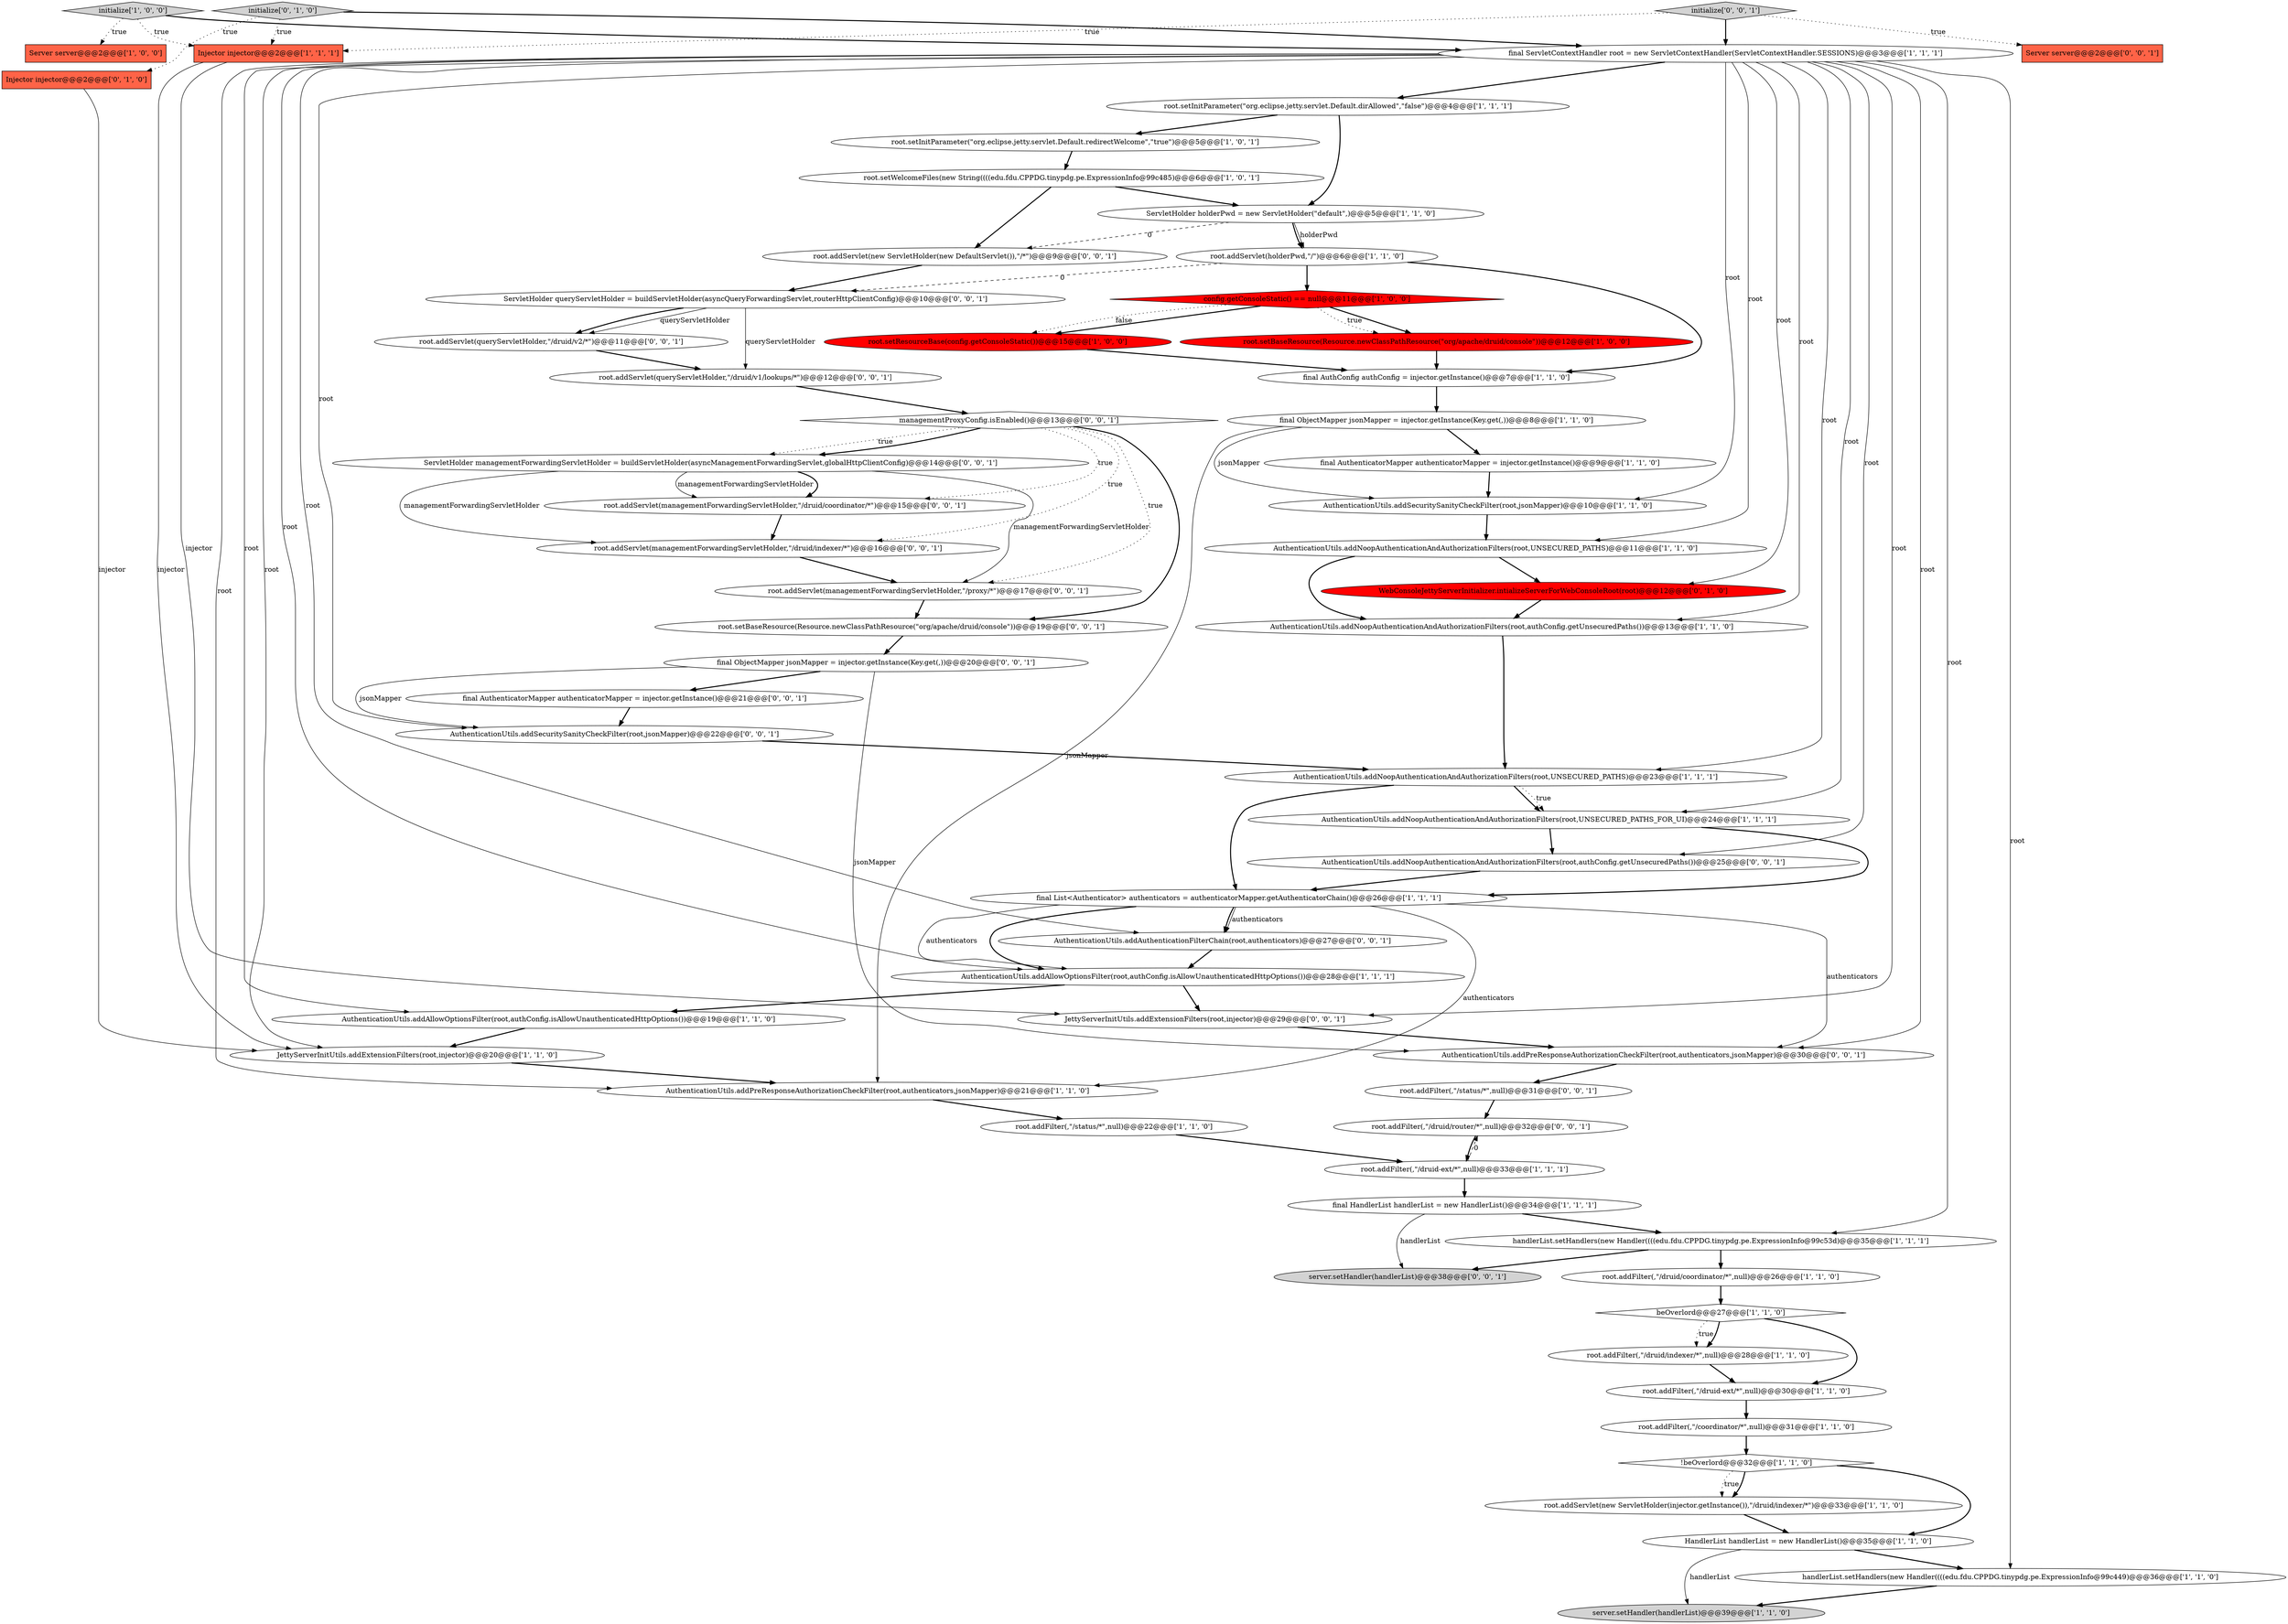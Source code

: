 digraph {
53 [style = filled, label = "AuthenticationUtils.addPreResponseAuthorizationCheckFilter(root,authenticators,jsonMapper)@@@30@@@['0', '0', '1']", fillcolor = white, shape = ellipse image = "AAA0AAABBB3BBB"];
57 [style = filled, label = "root.addServlet(managementForwardingServletHolder,\"/druid/indexer/*\")@@@16@@@['0', '0', '1']", fillcolor = white, shape = ellipse image = "AAA0AAABBB3BBB"];
13 [style = filled, label = "ServletHolder holderPwd = new ServletHolder(\"default\",)@@@5@@@['1', '1', '0']", fillcolor = white, shape = ellipse image = "AAA0AAABBB1BBB"];
60 [style = filled, label = "root.addServlet(managementForwardingServletHolder,\"/druid/coordinator/*\")@@@15@@@['0', '0', '1']", fillcolor = white, shape = ellipse image = "AAA0AAABBB3BBB"];
25 [style = filled, label = "final List<Authenticator> authenticators = authenticatorMapper.getAuthenticatorChain()@@@26@@@['1', '1', '1']", fillcolor = white, shape = ellipse image = "AAA0AAABBB1BBB"];
21 [style = filled, label = "final AuthenticatorMapper authenticatorMapper = injector.getInstance()@@@9@@@['1', '1', '0']", fillcolor = white, shape = ellipse image = "AAA0AAABBB1BBB"];
22 [style = filled, label = "root.addFilter(,\"/druid/indexer/*\",null)@@@28@@@['1', '1', '0']", fillcolor = white, shape = ellipse image = "AAA0AAABBB1BBB"];
44 [style = filled, label = "server.setHandler(handlerList)@@@38@@@['0', '0', '1']", fillcolor = lightgray, shape = ellipse image = "AAA0AAABBB3BBB"];
31 [style = filled, label = "initialize['1', '0', '0']", fillcolor = lightgray, shape = diamond image = "AAA0AAABBB1BBB"];
35 [style = filled, label = "root.setResourceBase(config.getConsoleStatic())@@@15@@@['1', '0', '0']", fillcolor = red, shape = ellipse image = "AAA1AAABBB1BBB"];
49 [style = filled, label = "managementProxyConfig.isEnabled()@@@13@@@['0', '0', '1']", fillcolor = white, shape = diamond image = "AAA0AAABBB3BBB"];
15 [style = filled, label = "server.setHandler(handlerList)@@@39@@@['1', '1', '0']", fillcolor = lightgray, shape = ellipse image = "AAA0AAABBB1BBB"];
32 [style = filled, label = "final ServletContextHandler root = new ServletContextHandler(ServletContextHandler.SESSIONS)@@@3@@@['1', '1', '1']", fillcolor = white, shape = ellipse image = "AAA0AAABBB1BBB"];
5 [style = filled, label = "AuthenticationUtils.addAllowOptionsFilter(root,authConfig.isAllowUnauthenticatedHttpOptions())@@@19@@@['1', '1', '0']", fillcolor = white, shape = ellipse image = "AAA0AAABBB1BBB"];
33 [style = filled, label = "root.addFilter(,\"/status/*\",null)@@@22@@@['1', '1', '0']", fillcolor = white, shape = ellipse image = "AAA0AAABBB1BBB"];
8 [style = filled, label = "final AuthConfig authConfig = injector.getInstance()@@@7@@@['1', '1', '0']", fillcolor = white, shape = ellipse image = "AAA0AAABBB1BBB"];
24 [style = filled, label = "root.addServlet(new ServletHolder(injector.getInstance()),\"/druid/indexer/*\")@@@33@@@['1', '1', '0']", fillcolor = white, shape = ellipse image = "AAA0AAABBB1BBB"];
28 [style = filled, label = "JettyServerInitUtils.addExtensionFilters(root,injector)@@@20@@@['1', '1', '0']", fillcolor = white, shape = ellipse image = "AAA0AAABBB1BBB"];
41 [style = filled, label = "initialize['0', '1', '0']", fillcolor = lightgray, shape = diamond image = "AAA0AAABBB2BBB"];
3 [style = filled, label = "AuthenticationUtils.addNoopAuthenticationAndAuthorizationFilters(root,UNSECURED_PATHS_FOR_UI)@@@24@@@['1', '1', '1']", fillcolor = white, shape = ellipse image = "AAA0AAABBB1BBB"];
9 [style = filled, label = "final ObjectMapper jsonMapper = injector.getInstance(Key.get(,))@@@8@@@['1', '1', '0']", fillcolor = white, shape = ellipse image = "AAA0AAABBB1BBB"];
39 [style = filled, label = "WebConsoleJettyServerInitializer.intializeServerForWebConsoleRoot(root)@@@12@@@['0', '1', '0']", fillcolor = red, shape = ellipse image = "AAA1AAABBB2BBB"];
18 [style = filled, label = "root.addFilter(,\"/druid-ext/*\",null)@@@30@@@['1', '1', '0']", fillcolor = white, shape = ellipse image = "AAA0AAABBB1BBB"];
43 [style = filled, label = "JettyServerInitUtils.addExtensionFilters(root,injector)@@@29@@@['0', '0', '1']", fillcolor = white, shape = ellipse image = "AAA0AAABBB3BBB"];
2 [style = filled, label = "root.setInitParameter(\"org.eclipse.jetty.servlet.Default.dirAllowed\",\"false\")@@@4@@@['1', '1', '1']", fillcolor = white, shape = ellipse image = "AAA0AAABBB1BBB"];
0 [style = filled, label = "Server server@@@2@@@['1', '0', '0']", fillcolor = tomato, shape = box image = "AAA0AAABBB1BBB"];
26 [style = filled, label = "root.setWelcomeFiles(new String((((edu.fdu.CPPDG.tinypdg.pe.ExpressionInfo@99c485)@@@6@@@['1', '0', '1']", fillcolor = white, shape = ellipse image = "AAA0AAABBB1BBB"];
48 [style = filled, label = "root.addFilter(,\"/druid/router/*\",null)@@@32@@@['0', '0', '1']", fillcolor = white, shape = ellipse image = "AAA0AAABBB3BBB"];
7 [style = filled, label = "root.setBaseResource(Resource.newClassPathResource(\"org/apache/druid/console\"))@@@12@@@['1', '0', '0']", fillcolor = red, shape = ellipse image = "AAA1AAABBB1BBB"];
56 [style = filled, label = "final ObjectMapper jsonMapper = injector.getInstance(Key.get(,))@@@20@@@['0', '0', '1']", fillcolor = white, shape = ellipse image = "AAA0AAABBB3BBB"];
62 [style = filled, label = "AuthenticationUtils.addAuthenticationFilterChain(root,authenticators)@@@27@@@['0', '0', '1']", fillcolor = white, shape = ellipse image = "AAA0AAABBB3BBB"];
34 [style = filled, label = "beOverlord@@@27@@@['1', '1', '0']", fillcolor = white, shape = diamond image = "AAA0AAABBB1BBB"];
37 [style = filled, label = "root.addFilter(,\"/coordinator/*\",null)@@@31@@@['1', '1', '0']", fillcolor = white, shape = ellipse image = "AAA0AAABBB1BBB"];
55 [style = filled, label = "root.addServlet(new ServletHolder(new DefaultServlet()),\"/*\")@@@9@@@['0', '0', '1']", fillcolor = white, shape = ellipse image = "AAA0AAABBB3BBB"];
6 [style = filled, label = "AuthenticationUtils.addNoopAuthenticationAndAuthorizationFilters(root,authConfig.getUnsecuredPaths())@@@13@@@['1', '1', '0']", fillcolor = white, shape = ellipse image = "AAA0AAABBB1BBB"];
23 [style = filled, label = "AuthenticationUtils.addNoopAuthenticationAndAuthorizationFilters(root,UNSECURED_PATHS)@@@11@@@['1', '1', '0']", fillcolor = white, shape = ellipse image = "AAA0AAABBB1BBB"];
4 [style = filled, label = "final HandlerList handlerList = new HandlerList()@@@34@@@['1', '1', '1']", fillcolor = white, shape = ellipse image = "AAA0AAABBB1BBB"];
36 [style = filled, label = "AuthenticationUtils.addAllowOptionsFilter(root,authConfig.isAllowUnauthenticatedHttpOptions())@@@28@@@['1', '1', '1']", fillcolor = white, shape = ellipse image = "AAA0AAABBB1BBB"];
16 [style = filled, label = "AuthenticationUtils.addPreResponseAuthorizationCheckFilter(root,authenticators,jsonMapper)@@@21@@@['1', '1', '0']", fillcolor = white, shape = ellipse image = "AAA0AAABBB1BBB"];
54 [style = filled, label = "initialize['0', '0', '1']", fillcolor = lightgray, shape = diamond image = "AAA0AAABBB3BBB"];
63 [style = filled, label = "root.addServlet(queryServletHolder,\"/druid/v1/lookups/*\")@@@12@@@['0', '0', '1']", fillcolor = white, shape = ellipse image = "AAA0AAABBB3BBB"];
30 [style = filled, label = "root.addFilter(,\"/druid-ext/*\",null)@@@33@@@['1', '1', '1']", fillcolor = white, shape = ellipse image = "AAA0AAABBB1BBB"];
50 [style = filled, label = "Server server@@@2@@@['0', '0', '1']", fillcolor = tomato, shape = box image = "AAA0AAABBB3BBB"];
59 [style = filled, label = "AuthenticationUtils.addSecuritySanityCheckFilter(root,jsonMapper)@@@22@@@['0', '0', '1']", fillcolor = white, shape = ellipse image = "AAA0AAABBB3BBB"];
1 [style = filled, label = "handlerList.setHandlers(new Handler((((edu.fdu.CPPDG.tinypdg.pe.ExpressionInfo@99c53d)@@@35@@@['1', '1', '1']", fillcolor = white, shape = ellipse image = "AAA0AAABBB1BBB"];
47 [style = filled, label = "root.addServlet(managementForwardingServletHolder,\"/proxy/*\")@@@17@@@['0', '0', '1']", fillcolor = white, shape = ellipse image = "AAA0AAABBB3BBB"];
20 [style = filled, label = "root.setInitParameter(\"org.eclipse.jetty.servlet.Default.redirectWelcome\",\"true\")@@@5@@@['1', '0', '1']", fillcolor = white, shape = ellipse image = "AAA0AAABBB1BBB"];
58 [style = filled, label = "root.addServlet(queryServletHolder,\"/druid/v2/*\")@@@11@@@['0', '0', '1']", fillcolor = white, shape = ellipse image = "AAA0AAABBB3BBB"];
52 [style = filled, label = "final AuthenticatorMapper authenticatorMapper = injector.getInstance()@@@21@@@['0', '0', '1']", fillcolor = white, shape = ellipse image = "AAA0AAABBB3BBB"];
11 [style = filled, label = "root.addFilter(,\"/druid/coordinator/*\",null)@@@26@@@['1', '1', '0']", fillcolor = white, shape = ellipse image = "AAA0AAABBB1BBB"];
29 [style = filled, label = "Injector injector@@@2@@@['1', '1', '1']", fillcolor = tomato, shape = box image = "AAA0AAABBB1BBB"];
40 [style = filled, label = "Injector injector@@@2@@@['0', '1', '0']", fillcolor = tomato, shape = box image = "AAA0AAABBB2BBB"];
42 [style = filled, label = "ServletHolder managementForwardingServletHolder = buildServletHolder(asyncManagementForwardingServlet,globalHttpClientConfig)@@@14@@@['0', '0', '1']", fillcolor = white, shape = ellipse image = "AAA0AAABBB3BBB"];
61 [style = filled, label = "root.setBaseResource(Resource.newClassPathResource(\"org/apache/druid/console\"))@@@19@@@['0', '0', '1']", fillcolor = white, shape = ellipse image = "AAA0AAABBB3BBB"];
51 [style = filled, label = "root.addFilter(,\"/status/*\",null)@@@31@@@['0', '0', '1']", fillcolor = white, shape = ellipse image = "AAA0AAABBB3BBB"];
17 [style = filled, label = "AuthenticationUtils.addSecuritySanityCheckFilter(root,jsonMapper)@@@10@@@['1', '1', '0']", fillcolor = white, shape = ellipse image = "AAA0AAABBB1BBB"];
46 [style = filled, label = "AuthenticationUtils.addNoopAuthenticationAndAuthorizationFilters(root,authConfig.getUnsecuredPaths())@@@25@@@['0', '0', '1']", fillcolor = white, shape = ellipse image = "AAA0AAABBB3BBB"];
45 [style = filled, label = "ServletHolder queryServletHolder = buildServletHolder(asyncQueryForwardingServlet,routerHttpClientConfig)@@@10@@@['0', '0', '1']", fillcolor = white, shape = ellipse image = "AAA0AAABBB3BBB"];
38 [style = filled, label = "!beOverlord@@@32@@@['1', '1', '0']", fillcolor = white, shape = diamond image = "AAA0AAABBB1BBB"];
14 [style = filled, label = "AuthenticationUtils.addNoopAuthenticationAndAuthorizationFilters(root,UNSECURED_PATHS)@@@23@@@['1', '1', '1']", fillcolor = white, shape = ellipse image = "AAA0AAABBB1BBB"];
10 [style = filled, label = "HandlerList handlerList = new HandlerList()@@@35@@@['1', '1', '0']", fillcolor = white, shape = ellipse image = "AAA0AAABBB1BBB"];
12 [style = filled, label = "config.getConsoleStatic() == null@@@11@@@['1', '0', '0']", fillcolor = red, shape = diamond image = "AAA1AAABBB1BBB"];
19 [style = filled, label = "handlerList.setHandlers(new Handler((((edu.fdu.CPPDG.tinypdg.pe.ExpressionInfo@99c449)@@@36@@@['1', '1', '0']", fillcolor = white, shape = ellipse image = "AAA0AAABBB1BBB"];
27 [style = filled, label = "root.addServlet(holderPwd,\"/\")@@@6@@@['1', '1', '0']", fillcolor = white, shape = ellipse image = "AAA0AAABBB1BBB"];
14->3 [style = bold, label=""];
13->55 [style = dashed, label="0"];
13->27 [style = solid, label="holderPwd"];
14->25 [style = bold, label=""];
56->52 [style = bold, label=""];
32->5 [style = solid, label="root"];
46->25 [style = bold, label=""];
61->56 [style = bold, label=""];
20->26 [style = bold, label=""];
10->19 [style = bold, label=""];
32->19 [style = solid, label="root"];
25->36 [style = solid, label="authenticators"];
34->18 [style = bold, label=""];
39->6 [style = bold, label=""];
42->60 [style = bold, label=""];
32->3 [style = solid, label="root"];
52->59 [style = bold, label=""];
5->28 [style = bold, label=""];
7->8 [style = bold, label=""];
49->60 [style = dotted, label="true"];
12->7 [style = bold, label=""];
41->29 [style = dotted, label="true"];
51->48 [style = bold, label=""];
41->40 [style = dotted, label="true"];
9->17 [style = solid, label="jsonMapper"];
25->53 [style = solid, label="authenticators"];
37->38 [style = bold, label=""];
43->53 [style = bold, label=""];
42->57 [style = solid, label="managementForwardingServletHolder"];
35->8 [style = bold, label=""];
32->1 [style = solid, label="root"];
32->6 [style = solid, label="root"];
9->21 [style = bold, label=""];
14->3 [style = dotted, label="true"];
19->15 [style = bold, label=""];
27->45 [style = dashed, label="0"];
24->10 [style = bold, label=""];
10->15 [style = solid, label="handlerList"];
3->46 [style = bold, label=""];
25->62 [style = bold, label=""];
2->20 [style = bold, label=""];
41->32 [style = bold, label=""];
1->44 [style = bold, label=""];
27->12 [style = bold, label=""];
25->36 [style = bold, label=""];
32->39 [style = solid, label="root"];
12->35 [style = bold, label=""];
32->46 [style = solid, label="root"];
45->58 [style = solid, label="queryServletHolder"];
26->13 [style = bold, label=""];
1->11 [style = bold, label=""];
32->16 [style = solid, label="root"];
58->63 [style = bold, label=""];
38->24 [style = dotted, label="true"];
34->22 [style = dotted, label="true"];
60->57 [style = bold, label=""];
22->18 [style = bold, label=""];
49->47 [style = dotted, label="true"];
32->62 [style = solid, label="root"];
16->33 [style = bold, label=""];
49->57 [style = dotted, label="true"];
33->30 [style = bold, label=""];
32->23 [style = solid, label="root"];
12->35 [style = dotted, label="false"];
29->43 [style = solid, label="injector"];
31->29 [style = dotted, label="true"];
12->7 [style = dotted, label="true"];
27->8 [style = bold, label=""];
62->36 [style = bold, label=""];
18->37 [style = bold, label=""];
36->43 [style = bold, label=""];
29->28 [style = solid, label="injector"];
32->36 [style = solid, label="root"];
32->53 [style = solid, label="root"];
42->60 [style = solid, label="managementForwardingServletHolder"];
38->24 [style = bold, label=""];
31->32 [style = bold, label=""];
32->59 [style = solid, label="root"];
47->61 [style = bold, label=""];
49->61 [style = bold, label=""];
31->0 [style = dotted, label="true"];
56->53 [style = solid, label="jsonMapper"];
32->14 [style = solid, label="root"];
17->23 [style = bold, label=""];
49->42 [style = dotted, label="true"];
26->55 [style = bold, label=""];
45->58 [style = bold, label=""];
54->50 [style = dotted, label="true"];
13->27 [style = bold, label=""];
56->59 [style = solid, label="jsonMapper"];
23->6 [style = bold, label=""];
32->43 [style = solid, label="root"];
23->39 [style = bold, label=""];
54->29 [style = dotted, label="true"];
36->5 [style = bold, label=""];
4->1 [style = bold, label=""];
25->62 [style = solid, label="authenticators"];
9->16 [style = solid, label="jsonMapper"];
32->17 [style = solid, label="root"];
57->47 [style = bold, label=""];
48->30 [style = bold, label=""];
59->14 [style = bold, label=""];
49->42 [style = bold, label=""];
25->16 [style = solid, label="authenticators"];
4->44 [style = solid, label="handlerList"];
53->51 [style = bold, label=""];
38->10 [style = bold, label=""];
3->25 [style = bold, label=""];
32->28 [style = solid, label="root"];
63->49 [style = bold, label=""];
28->16 [style = bold, label=""];
32->2 [style = bold, label=""];
34->22 [style = bold, label=""];
2->13 [style = bold, label=""];
42->47 [style = solid, label="managementForwardingServletHolder"];
6->14 [style = bold, label=""];
11->34 [style = bold, label=""];
45->63 [style = solid, label="queryServletHolder"];
30->4 [style = bold, label=""];
30->48 [style = dashed, label="0"];
40->28 [style = solid, label="injector"];
8->9 [style = bold, label=""];
54->32 [style = bold, label=""];
21->17 [style = bold, label=""];
55->45 [style = bold, label=""];
}
